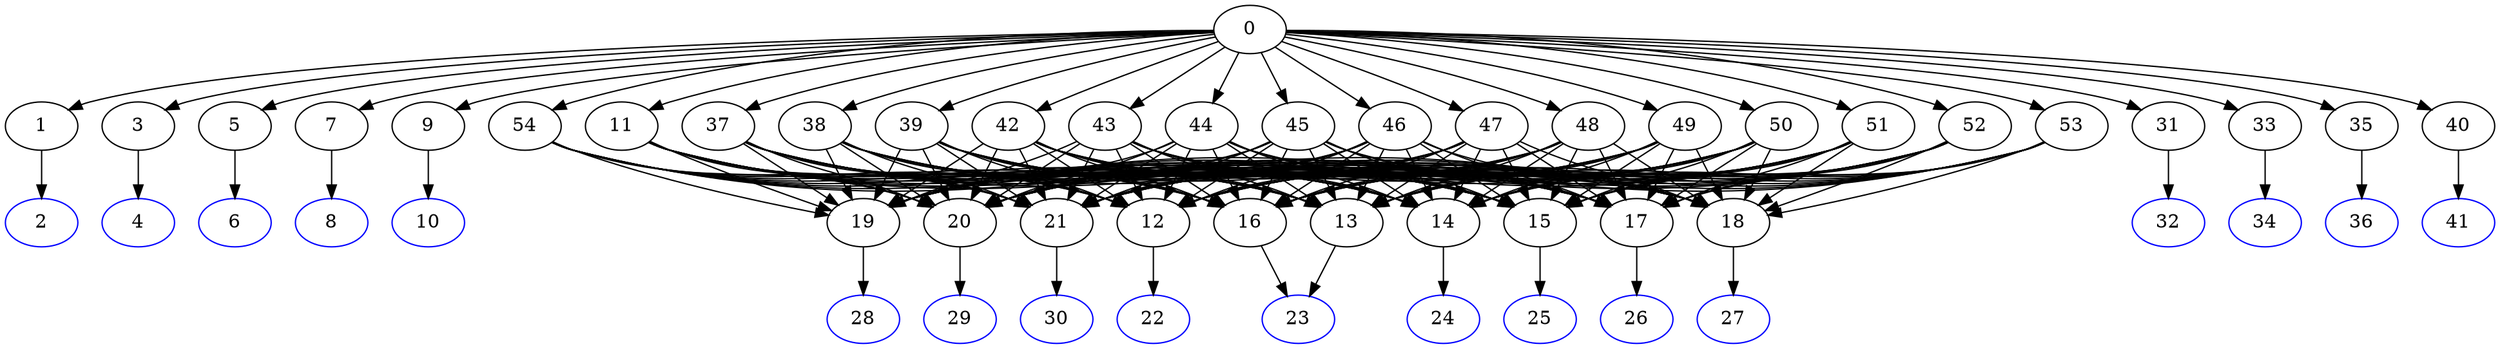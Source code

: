 digraph G {
	0 -> 1;
	0 -> 3;
	0 -> 5;
	0 -> 7;
	0 -> 9;
	0 -> 11;
	0 -> 31;
	0 -> 33;
	0 -> 35;
	0 -> 37;
	0 -> 38;
	0 -> 39;
	0 -> 40;
	0 -> 42;
	0 -> 43;
	0 -> 44;
	0 -> 45;
	0 -> 46;
	0 -> 47;
	0 -> 48;
	0 -> 49;
	0 -> 50;
	0 -> 51;
	0 -> 52;
	0 -> 53;
	0 -> 54;
	1 -> "2";
2 [color=blue];
	3 -> "4";
4 [color=blue];
	5 -> "6";
6 [color=blue];
	7 -> "8";
8 [color=blue];
	9 -> "10";
10 [color=blue];
	11 -> 12;
	11 -> 13;
	11 -> 14;
	11 -> 15;
	11 -> 16;
	11 -> 17;
	11 -> 18;
	11 -> 19;
	11 -> 20;
	11 -> 21;
	12 -> "22";
22 [color=blue];
	13 -> "23";
23 [color=blue];
	14 -> "24";
24 [color=blue];
	15 -> "25";
25 [color=blue];
	16 -> "23";
23 [color=blue];
	17 -> "26";
26 [color=blue];
	18 -> "27";
27 [color=blue];
	19 -> "28";
28 [color=blue];
	20 -> "29";
29 [color=blue];
	21 -> "30";
30 [color=blue];
	31 -> "32";
32 [color=blue];
	33 -> "34";
34 [color=blue];
	35 -> "36";
36 [color=blue];
	37 -> 12;
	37 -> 13;
	37 -> 14;
	37 -> 15;
	37 -> 16;
	37 -> 17;
	37 -> 18;
	37 -> 19;
	37 -> 20;
	37 -> 21;
	38 -> 12;
	38 -> 13;
	38 -> 14;
	38 -> 15;
	38 -> 16;
	38 -> 17;
	38 -> 18;
	38 -> 19;
	38 -> 20;
	38 -> 21;
	39 -> 12;
	39 -> 13;
	39 -> 14;
	39 -> 15;
	39 -> 16;
	39 -> 17;
	39 -> 18;
	39 -> 19;
	39 -> 20;
	39 -> 21;
	40 -> "41";
41 [color=blue];
	42 -> 12;
	42 -> 13;
	42 -> 14;
	42 -> 15;
	42 -> 16;
	42 -> 17;
	42 -> 18;
	42 -> 19;
	42 -> 20;
	42 -> 21;
	43 -> 12;
	43 -> 13;
	43 -> 14;
	43 -> 15;
	43 -> 16;
	43 -> 17;
	43 -> 18;
	43 -> 19;
	43 -> 20;
	43 -> 21;
	44 -> 12;
	44 -> 13;
	44 -> 14;
	44 -> 15;
	44 -> 16;
	44 -> 17;
	44 -> 18;
	44 -> 19;
	44 -> 20;
	44 -> 21;
	45 -> 12;
	45 -> 13;
	45 -> 14;
	45 -> 15;
	45 -> 16;
	45 -> 17;
	45 -> 18;
	45 -> 19;
	45 -> 20;
	45 -> 21;
	46 -> 12;
	46 -> 13;
	46 -> 14;
	46 -> 15;
	46 -> 16;
	46 -> 17;
	46 -> 18;
	46 -> 19;
	46 -> 20;
	46 -> 21;
	47 -> 12;
	47 -> 13;
	47 -> 14;
	47 -> 15;
	47 -> 16;
	47 -> 17;
	47 -> 18;
	47 -> 19;
	47 -> 20;
	47 -> 21;
	48 -> 12;
	48 -> 13;
	48 -> 14;
	48 -> 15;
	48 -> 16;
	48 -> 17;
	48 -> 18;
	48 -> 19;
	48 -> 20;
	48 -> 21;
	49 -> 12;
	49 -> 13;
	49 -> 14;
	49 -> 15;
	49 -> 16;
	49 -> 17;
	49 -> 18;
	49 -> 19;
	49 -> 20;
	49 -> 21;
	50 -> 12;
	50 -> 13;
	50 -> 14;
	50 -> 15;
	50 -> 16;
	50 -> 17;
	50 -> 18;
	50 -> 19;
	50 -> 20;
	50 -> 21;
	51 -> 12;
	51 -> 13;
	51 -> 14;
	51 -> 15;
	51 -> 16;
	51 -> 17;
	51 -> 18;
	51 -> 19;
	51 -> 20;
	51 -> 21;
	52 -> 12;
	52 -> 13;
	52 -> 14;
	52 -> 15;
	52 -> 16;
	52 -> 17;
	52 -> 18;
	52 -> 19;
	52 -> 20;
	52 -> 21;
	53 -> 12;
	53 -> 13;
	53 -> 14;
	53 -> 15;
	53 -> 16;
	53 -> 17;
	53 -> 18;
	53 -> 19;
	53 -> 20;
	53 -> 21;
	54 -> 12;
	54 -> 13;
	54 -> 14;
	54 -> 15;
	54 -> 16;
	54 -> 17;
	54 -> 18;
	54 -> 19;
	54 -> 20;
	54 -> 21;
}